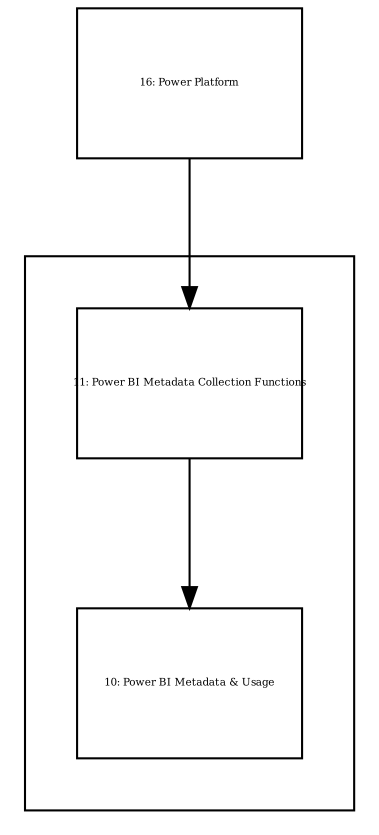 digraph {
  compound=true
  graph [splines=polyline,rankdir=TB,ranksep=1.0,nodesep=1.0,fontsize=5]
  node [shape=box,fontsize=5]
  edge []

  subgraph cluster_9 {
    margin=25
    11 [width=1.500000,height=1.000000,fixedsize=true,id=11,label="11: Power BI Metadata Collection Functions"]
    10 [width=1.500000,height=1.000000,fixedsize=true,id=10,label="10: Power BI Metadata & Usage"]
  }
  16 [width=1.500000,height=1.000000,fixedsize=true,id=16,label="16: Power Platform"]

  16 -> 11 [id=57]
  11 -> 10 [id=59]
}